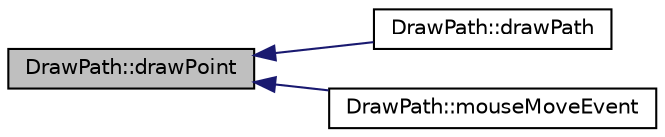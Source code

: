 digraph "DrawPath::drawPoint"
{
  edge [fontname="Helvetica",fontsize="10",labelfontname="Helvetica",labelfontsize="10"];
  node [fontname="Helvetica",fontsize="10",shape=record];
  rankdir="LR";
  Node15 [label="DrawPath::drawPoint",height=0.2,width=0.4,color="black", fillcolor="grey75", style="filled", fontcolor="black"];
  Node15 -> Node16 [dir="back",color="midnightblue",fontsize="10",style="solid",fontname="Helvetica"];
  Node16 [label="DrawPath::drawPath",height=0.2,width=0.4,color="black", fillcolor="white", style="filled",URL="$class_draw_path.html#af28189ce534f4ba3dbbce2b601746d69"];
  Node15 -> Node17 [dir="back",color="midnightblue",fontsize="10",style="solid",fontname="Helvetica"];
  Node17 [label="DrawPath::mouseMoveEvent",height=0.2,width=0.4,color="black", fillcolor="white", style="filled",URL="$class_draw_path.html#a1e095345393a98d23a5c7b9ccc0119c5"];
}
